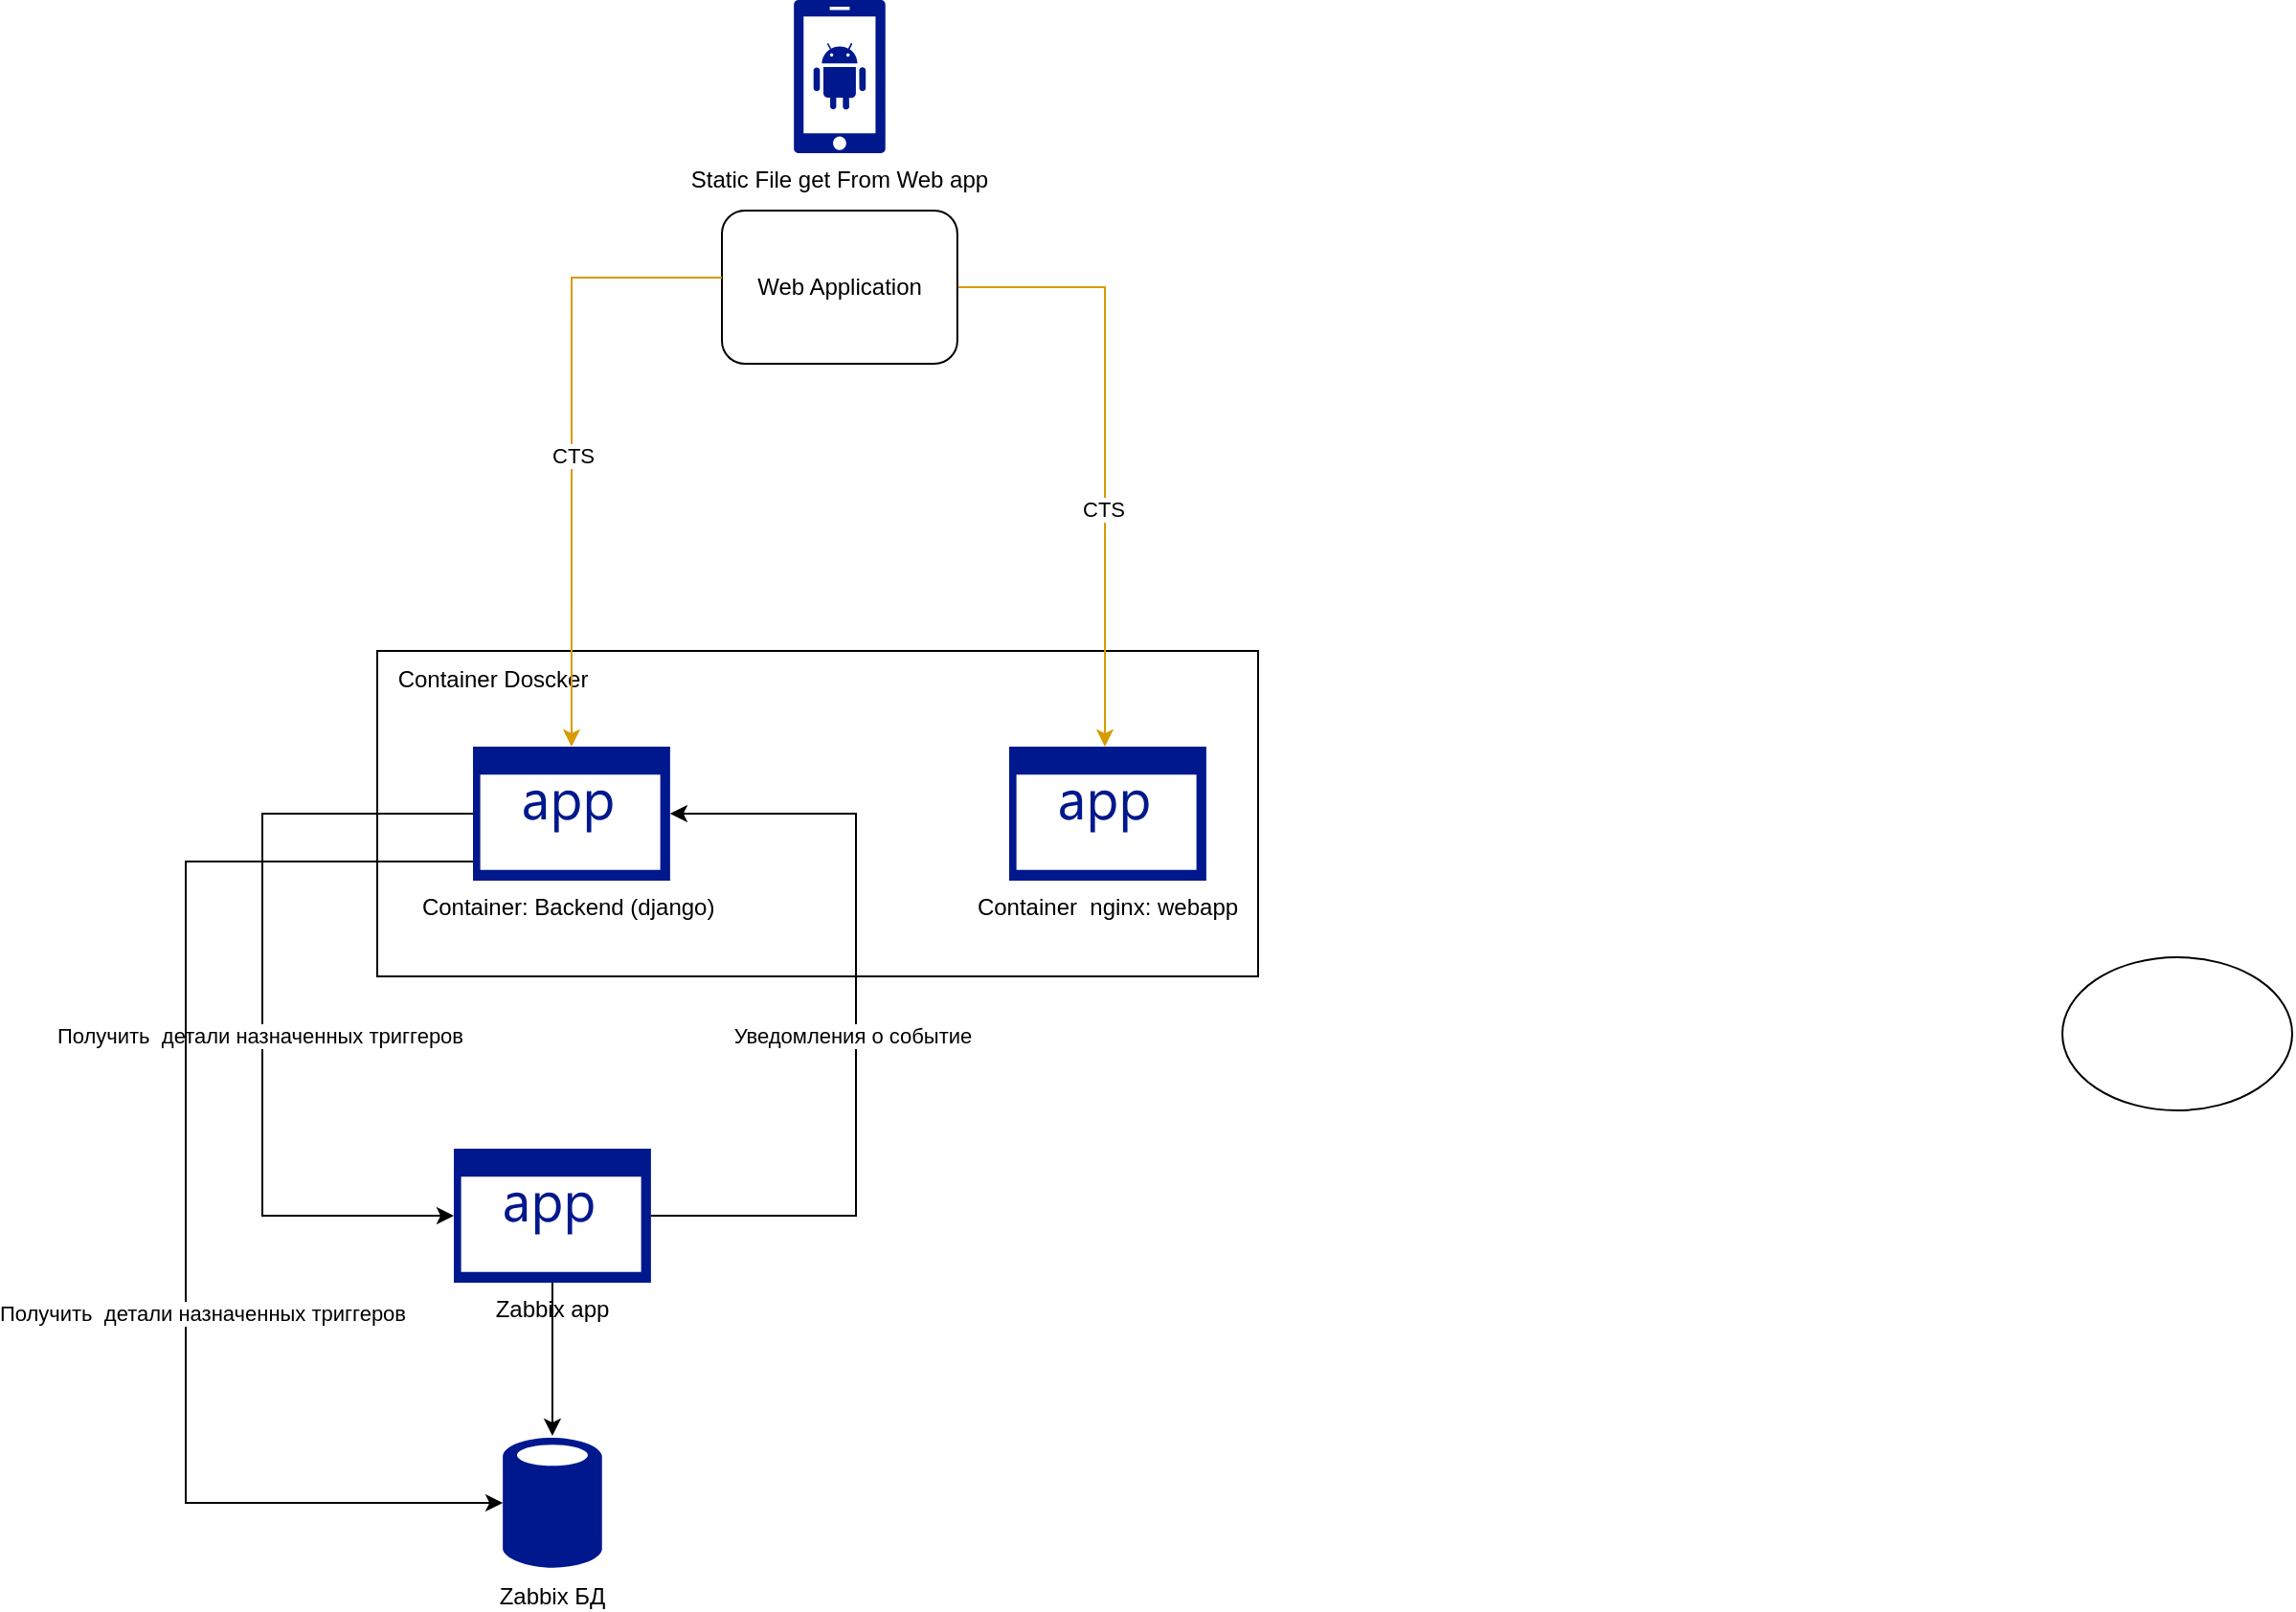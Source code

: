 <mxfile version="22.1.21" type="github">
  <diagram name="Страница — 1" id="bJoPLygFJOJP_rjStDM6">
    <mxGraphModel dx="1971" dy="2298" grid="1" gridSize="10" guides="1" tooltips="1" connect="1" arrows="1" fold="1" page="1" pageScale="1" pageWidth="827" pageHeight="1169" math="0" shadow="0">
      <root>
        <mxCell id="0" />
        <mxCell id="1" parent="0" />
        <mxCell id="Rf2RZT0Yp-3sF4Ba2RFu-30" value="" style="rounded=0;whiteSpace=wrap;html=1;" vertex="1" parent="1">
          <mxGeometry x="-620" y="80" width="460" height="170" as="geometry" />
        </mxCell>
        <mxCell id="Rf2RZT0Yp-3sF4Ba2RFu-20" value="" style="ellipse;whiteSpace=wrap;html=1;" vertex="1" parent="1">
          <mxGeometry x="260" y="240" width="120" height="80" as="geometry" />
        </mxCell>
        <mxCell id="Rf2RZT0Yp-3sF4Ba2RFu-21" value="Container: Backend (django)&amp;nbsp;" style="sketch=0;aspect=fixed;pointerEvents=1;shadow=0;dashed=0;html=1;strokeColor=none;labelPosition=center;verticalLabelPosition=bottom;verticalAlign=top;align=center;fillColor=#00188D;shape=mxgraph.mscae.enterprise.application" vertex="1" parent="1">
          <mxGeometry x="-570" y="130" width="102.94" height="70" as="geometry" />
        </mxCell>
        <mxCell id="Rf2RZT0Yp-3sF4Ba2RFu-22" value="Zabbix БД" style="sketch=0;aspect=fixed;pointerEvents=1;shadow=0;dashed=0;html=1;strokeColor=none;labelPosition=center;verticalLabelPosition=bottom;verticalAlign=top;align=center;fillColor=#00188D;shape=mxgraph.mscae.enterprise.database_generic" vertex="1" parent="1">
          <mxGeometry x="-554.43" y="490" width="51.8" height="70" as="geometry" />
        </mxCell>
        <mxCell id="Rf2RZT0Yp-3sF4Ba2RFu-23" value="Container&amp;nbsp; nginx: webapp" style="sketch=0;aspect=fixed;pointerEvents=1;shadow=0;dashed=0;html=1;strokeColor=none;labelPosition=center;verticalLabelPosition=bottom;verticalAlign=top;align=center;fillColor=#00188D;shape=mxgraph.mscae.enterprise.application" vertex="1" parent="1">
          <mxGeometry x="-290" y="130" width="102.94" height="70" as="geometry" />
        </mxCell>
        <mxCell id="Rf2RZT0Yp-3sF4Ba2RFu-28" style="rounded=0;orthogonalLoop=1;jettySize=auto;html=1;" edge="1" parent="1" source="Rf2RZT0Yp-3sF4Ba2RFu-27" target="Rf2RZT0Yp-3sF4Ba2RFu-22">
          <mxGeometry relative="1" as="geometry" />
        </mxCell>
        <mxCell id="Rf2RZT0Yp-3sF4Ba2RFu-27" value="Zabbix app" style="sketch=0;aspect=fixed;pointerEvents=1;shadow=0;dashed=0;html=1;strokeColor=none;labelPosition=center;verticalLabelPosition=bottom;verticalAlign=top;align=center;fillColor=#00188D;shape=mxgraph.mscae.enterprise.application" vertex="1" parent="1">
          <mxGeometry x="-580" y="340" width="102.94" height="70" as="geometry" />
        </mxCell>
        <mxCell id="Rf2RZT0Yp-3sF4Ba2RFu-31" value="Container Doscker" style="text;html=1;align=center;verticalAlign=middle;resizable=0;points=[];autosize=1;strokeColor=none;fillColor=none;" vertex="1" parent="1">
          <mxGeometry x="-620" y="80" width="120" height="30" as="geometry" />
        </mxCell>
        <mxCell id="Rf2RZT0Yp-3sF4Ba2RFu-37" style="edgeStyle=orthogonalEdgeStyle;rounded=0;orthogonalLoop=1;jettySize=auto;html=1;fillColor=#ffe6cc;strokeColor=#d79b00;" edge="1" parent="1" source="Rf2RZT0Yp-3sF4Ba2RFu-35" target="Rf2RZT0Yp-3sF4Ba2RFu-23">
          <mxGeometry relative="1" as="geometry">
            <Array as="points">
              <mxPoint x="-240" y="-110" />
            </Array>
          </mxGeometry>
        </mxCell>
        <mxCell id="Rf2RZT0Yp-3sF4Ba2RFu-39" value="CTS" style="edgeLabel;html=1;align=center;verticalAlign=middle;resizable=0;points=[];" vertex="1" connectable="0" parent="Rf2RZT0Yp-3sF4Ba2RFu-37">
          <mxGeometry x="0.217" y="-1" relative="1" as="geometry">
            <mxPoint as="offset" />
          </mxGeometry>
        </mxCell>
        <mxCell id="Rf2RZT0Yp-3sF4Ba2RFu-35" value="Web Application" style="rounded=1;whiteSpace=wrap;html=1;" vertex="1" parent="1">
          <mxGeometry x="-440" y="-150" width="122.94" height="80" as="geometry" />
        </mxCell>
        <mxCell id="Rf2RZT0Yp-3sF4Ba2RFu-40" style="rounded=0;orthogonalLoop=1;jettySize=auto;html=1;entryX=0.5;entryY=0;entryDx=0;entryDy=0;entryPerimeter=0;edgeStyle=orthogonalEdgeStyle;fillColor=#ffe6cc;strokeColor=#d79b00;" edge="1" parent="1" source="Rf2RZT0Yp-3sF4Ba2RFu-35" target="Rf2RZT0Yp-3sF4Ba2RFu-21">
          <mxGeometry relative="1" as="geometry">
            <Array as="points">
              <mxPoint x="-518" y="-115" />
            </Array>
          </mxGeometry>
        </mxCell>
        <mxCell id="Rf2RZT0Yp-3sF4Ba2RFu-42" value="CTS" style="edgeLabel;html=1;align=center;verticalAlign=middle;resizable=0;points=[];" vertex="1" connectable="0" parent="Rf2RZT0Yp-3sF4Ba2RFu-40">
          <mxGeometry x="0.197" y="1" relative="1" as="geometry">
            <mxPoint x="-1" y="-22" as="offset" />
          </mxGeometry>
        </mxCell>
        <mxCell id="Rf2RZT0Yp-3sF4Ba2RFu-45" style="edgeStyle=orthogonalEdgeStyle;rounded=0;orthogonalLoop=1;jettySize=auto;html=1;entryX=1;entryY=0.5;entryDx=0;entryDy=0;entryPerimeter=0;" edge="1" parent="1" source="Rf2RZT0Yp-3sF4Ba2RFu-27" target="Rf2RZT0Yp-3sF4Ba2RFu-21">
          <mxGeometry relative="1" as="geometry">
            <Array as="points">
              <mxPoint x="-370" y="375" />
              <mxPoint x="-370" y="165" />
            </Array>
          </mxGeometry>
        </mxCell>
        <mxCell id="Rf2RZT0Yp-3sF4Ba2RFu-49" value="Уведомления о событие" style="edgeLabel;html=1;align=center;verticalAlign=middle;resizable=0;points=[];" vertex="1" connectable="0" parent="Rf2RZT0Yp-3sF4Ba2RFu-45">
          <mxGeometry x="-0.056" y="2" relative="1" as="geometry">
            <mxPoint y="-6" as="offset" />
          </mxGeometry>
        </mxCell>
        <mxCell id="Rf2RZT0Yp-3sF4Ba2RFu-47" style="edgeStyle=orthogonalEdgeStyle;rounded=0;orthogonalLoop=1;jettySize=auto;html=1;entryX=0;entryY=0.5;entryDx=0;entryDy=0;entryPerimeter=0;" edge="1" parent="1" source="Rf2RZT0Yp-3sF4Ba2RFu-21" target="Rf2RZT0Yp-3sF4Ba2RFu-27">
          <mxGeometry relative="1" as="geometry">
            <Array as="points">
              <mxPoint x="-680" y="165" />
              <mxPoint x="-680" y="375" />
            </Array>
          </mxGeometry>
        </mxCell>
        <mxCell id="Rf2RZT0Yp-3sF4Ba2RFu-48" value="Получить&amp;nbsp; детали назначенных триггеров&amp;nbsp;" style="edgeLabel;html=1;align=center;verticalAlign=middle;resizable=0;points=[];" vertex="1" connectable="0" parent="Rf2RZT0Yp-3sF4Ba2RFu-47">
          <mxGeometry x="-0.045" y="-4" relative="1" as="geometry">
            <mxPoint x="4" y="25" as="offset" />
          </mxGeometry>
        </mxCell>
        <mxCell id="Rf2RZT0Yp-3sF4Ba2RFu-29" value="Static File get From Web app" style="sketch=0;aspect=fixed;pointerEvents=1;shadow=0;dashed=0;html=1;strokeColor=none;labelPosition=center;verticalLabelPosition=bottom;verticalAlign=top;align=center;fillColor=#00188D;shape=mxgraph.mscae.enterprise.android_phone" vertex="1" parent="1">
          <mxGeometry x="-402.53" y="-260" width="48" height="80" as="geometry" />
        </mxCell>
        <mxCell id="Rf2RZT0Yp-3sF4Ba2RFu-50" style="edgeStyle=orthogonalEdgeStyle;rounded=0;orthogonalLoop=1;jettySize=auto;html=1;entryX=0;entryY=0.5;entryDx=0;entryDy=0;entryPerimeter=0;" edge="1" parent="1" source="Rf2RZT0Yp-3sF4Ba2RFu-21" target="Rf2RZT0Yp-3sF4Ba2RFu-22">
          <mxGeometry relative="1" as="geometry">
            <Array as="points">
              <mxPoint x="-720" y="190" />
              <mxPoint x="-720" y="525" />
            </Array>
          </mxGeometry>
        </mxCell>
        <mxCell id="Rf2RZT0Yp-3sF4Ba2RFu-53" value="Получить&amp;nbsp; детали назначенных триггеров&amp;nbsp;" style="edgeLabel;html=1;align=center;verticalAlign=middle;resizable=0;points=[];" vertex="1" connectable="0" parent="Rf2RZT0Yp-3sF4Ba2RFu-50">
          <mxGeometry x="-0.464" y="2" relative="1" as="geometry">
            <mxPoint x="8" y="211" as="offset" />
          </mxGeometry>
        </mxCell>
      </root>
    </mxGraphModel>
  </diagram>
</mxfile>
